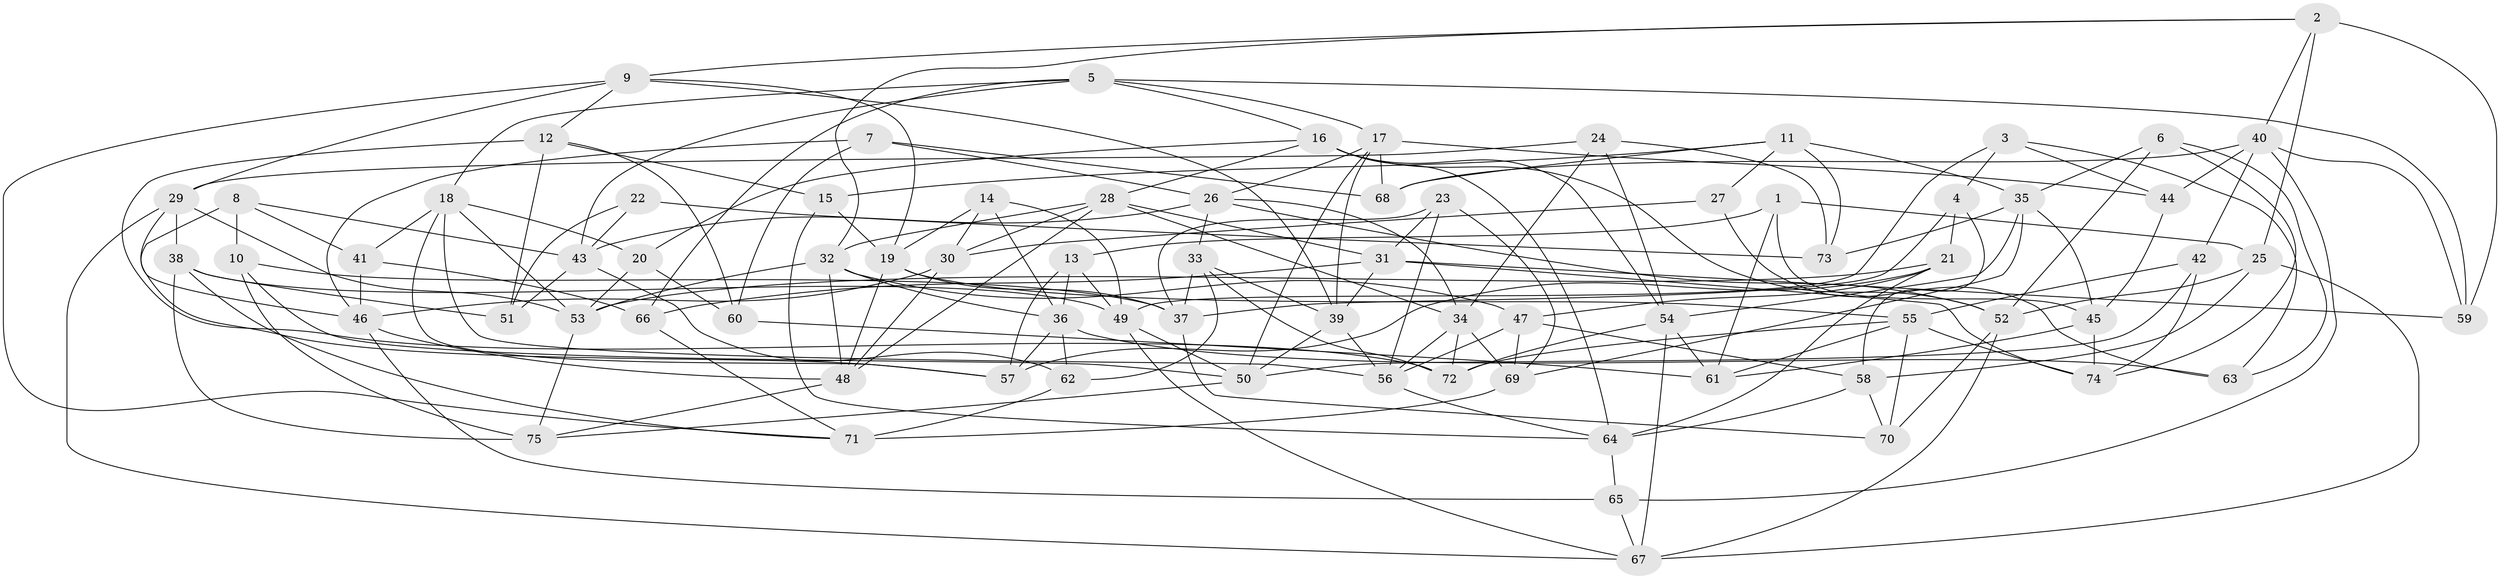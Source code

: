 // original degree distribution, {4: 1.0}
// Generated by graph-tools (version 1.1) at 2025/38/03/04/25 23:38:12]
// undirected, 75 vertices, 187 edges
graph export_dot {
  node [color=gray90,style=filled];
  1;
  2;
  3;
  4;
  5;
  6;
  7;
  8;
  9;
  10;
  11;
  12;
  13;
  14;
  15;
  16;
  17;
  18;
  19;
  20;
  21;
  22;
  23;
  24;
  25;
  26;
  27;
  28;
  29;
  30;
  31;
  32;
  33;
  34;
  35;
  36;
  37;
  38;
  39;
  40;
  41;
  42;
  43;
  44;
  45;
  46;
  47;
  48;
  49;
  50;
  51;
  52;
  53;
  54;
  55;
  56;
  57;
  58;
  59;
  60;
  61;
  62;
  63;
  64;
  65;
  66;
  67;
  68;
  69;
  70;
  71;
  72;
  73;
  74;
  75;
  1 -- 13 [weight=1.0];
  1 -- 25 [weight=1.0];
  1 -- 45 [weight=1.0];
  1 -- 61 [weight=1.0];
  2 -- 9 [weight=1.0];
  2 -- 25 [weight=2.0];
  2 -- 32 [weight=1.0];
  2 -- 40 [weight=1.0];
  2 -- 59 [weight=1.0];
  3 -- 4 [weight=1.0];
  3 -- 44 [weight=1.0];
  3 -- 49 [weight=1.0];
  3 -- 63 [weight=1.0];
  4 -- 21 [weight=1.0];
  4 -- 37 [weight=1.0];
  4 -- 58 [weight=1.0];
  5 -- 16 [weight=1.0];
  5 -- 17 [weight=1.0];
  5 -- 18 [weight=1.0];
  5 -- 43 [weight=1.0];
  5 -- 59 [weight=1.0];
  5 -- 66 [weight=1.0];
  6 -- 35 [weight=1.0];
  6 -- 52 [weight=1.0];
  6 -- 63 [weight=1.0];
  6 -- 74 [weight=1.0];
  7 -- 26 [weight=1.0];
  7 -- 46 [weight=1.0];
  7 -- 60 [weight=1.0];
  7 -- 68 [weight=1.0];
  8 -- 10 [weight=1.0];
  8 -- 41 [weight=1.0];
  8 -- 43 [weight=1.0];
  8 -- 57 [weight=1.0];
  9 -- 12 [weight=1.0];
  9 -- 19 [weight=1.0];
  9 -- 29 [weight=1.0];
  9 -- 39 [weight=1.0];
  9 -- 71 [weight=1.0];
  10 -- 37 [weight=1.0];
  10 -- 50 [weight=1.0];
  10 -- 75 [weight=1.0];
  11 -- 15 [weight=1.0];
  11 -- 27 [weight=1.0];
  11 -- 35 [weight=1.0];
  11 -- 68 [weight=1.0];
  11 -- 73 [weight=2.0];
  12 -- 15 [weight=1.0];
  12 -- 51 [weight=1.0];
  12 -- 60 [weight=2.0];
  12 -- 72 [weight=1.0];
  13 -- 36 [weight=1.0];
  13 -- 49 [weight=1.0];
  13 -- 57 [weight=1.0];
  14 -- 19 [weight=1.0];
  14 -- 30 [weight=1.0];
  14 -- 36 [weight=1.0];
  14 -- 49 [weight=1.0];
  15 -- 19 [weight=1.0];
  15 -- 64 [weight=1.0];
  16 -- 20 [weight=1.0];
  16 -- 28 [weight=1.0];
  16 -- 52 [weight=1.0];
  16 -- 54 [weight=1.0];
  16 -- 64 [weight=1.0];
  17 -- 26 [weight=1.0];
  17 -- 39 [weight=1.0];
  17 -- 44 [weight=1.0];
  17 -- 50 [weight=1.0];
  17 -- 68 [weight=1.0];
  18 -- 20 [weight=1.0];
  18 -- 41 [weight=1.0];
  18 -- 53 [weight=1.0];
  18 -- 56 [weight=1.0];
  18 -- 57 [weight=1.0];
  19 -- 37 [weight=1.0];
  19 -- 48 [weight=1.0];
  19 -- 55 [weight=1.0];
  20 -- 53 [weight=1.0];
  20 -- 60 [weight=1.0];
  21 -- 47 [weight=1.0];
  21 -- 53 [weight=1.0];
  21 -- 57 [weight=2.0];
  21 -- 64 [weight=1.0];
  22 -- 43 [weight=1.0];
  22 -- 51 [weight=1.0];
  22 -- 73 [weight=2.0];
  23 -- 31 [weight=1.0];
  23 -- 37 [weight=1.0];
  23 -- 56 [weight=1.0];
  23 -- 69 [weight=1.0];
  24 -- 29 [weight=1.0];
  24 -- 34 [weight=1.0];
  24 -- 54 [weight=1.0];
  24 -- 73 [weight=1.0];
  25 -- 52 [weight=1.0];
  25 -- 58 [weight=1.0];
  25 -- 67 [weight=1.0];
  26 -- 33 [weight=1.0];
  26 -- 34 [weight=1.0];
  26 -- 43 [weight=1.0];
  26 -- 52 [weight=1.0];
  27 -- 30 [weight=2.0];
  27 -- 63 [weight=1.0];
  28 -- 30 [weight=1.0];
  28 -- 31 [weight=1.0];
  28 -- 32 [weight=1.0];
  28 -- 34 [weight=1.0];
  28 -- 48 [weight=1.0];
  29 -- 38 [weight=1.0];
  29 -- 46 [weight=1.0];
  29 -- 53 [weight=1.0];
  29 -- 67 [weight=1.0];
  30 -- 46 [weight=1.0];
  30 -- 48 [weight=1.0];
  31 -- 39 [weight=1.0];
  31 -- 59 [weight=1.0];
  31 -- 66 [weight=1.0];
  31 -- 74 [weight=1.0];
  32 -- 36 [weight=1.0];
  32 -- 47 [weight=1.0];
  32 -- 48 [weight=1.0];
  32 -- 53 [weight=1.0];
  33 -- 37 [weight=1.0];
  33 -- 39 [weight=1.0];
  33 -- 62 [weight=1.0];
  33 -- 72 [weight=2.0];
  34 -- 56 [weight=1.0];
  34 -- 69 [weight=1.0];
  34 -- 72 [weight=1.0];
  35 -- 45 [weight=1.0];
  35 -- 54 [weight=1.0];
  35 -- 69 [weight=1.0];
  35 -- 73 [weight=1.0];
  36 -- 57 [weight=1.0];
  36 -- 62 [weight=1.0];
  36 -- 63 [weight=1.0];
  37 -- 70 [weight=1.0];
  38 -- 49 [weight=1.0];
  38 -- 51 [weight=1.0];
  38 -- 71 [weight=1.0];
  38 -- 75 [weight=2.0];
  39 -- 50 [weight=1.0];
  39 -- 56 [weight=1.0];
  40 -- 42 [weight=1.0];
  40 -- 44 [weight=1.0];
  40 -- 59 [weight=1.0];
  40 -- 65 [weight=1.0];
  40 -- 68 [weight=1.0];
  41 -- 46 [weight=1.0];
  41 -- 66 [weight=1.0];
  42 -- 50 [weight=1.0];
  42 -- 55 [weight=1.0];
  42 -- 74 [weight=1.0];
  43 -- 51 [weight=1.0];
  43 -- 62 [weight=1.0];
  44 -- 45 [weight=1.0];
  45 -- 61 [weight=1.0];
  45 -- 74 [weight=2.0];
  46 -- 48 [weight=1.0];
  46 -- 65 [weight=1.0];
  47 -- 56 [weight=1.0];
  47 -- 58 [weight=2.0];
  47 -- 69 [weight=1.0];
  48 -- 75 [weight=1.0];
  49 -- 50 [weight=1.0];
  49 -- 67 [weight=1.0];
  50 -- 75 [weight=1.0];
  52 -- 67 [weight=1.0];
  52 -- 70 [weight=1.0];
  53 -- 75 [weight=1.0];
  54 -- 61 [weight=1.0];
  54 -- 67 [weight=1.0];
  54 -- 72 [weight=1.0];
  55 -- 61 [weight=1.0];
  55 -- 70 [weight=1.0];
  55 -- 72 [weight=1.0];
  55 -- 74 [weight=1.0];
  56 -- 64 [weight=1.0];
  58 -- 64 [weight=1.0];
  58 -- 70 [weight=1.0];
  60 -- 61 [weight=2.0];
  62 -- 71 [weight=1.0];
  64 -- 65 [weight=1.0];
  65 -- 67 [weight=1.0];
  66 -- 71 [weight=1.0];
  69 -- 71 [weight=2.0];
}
